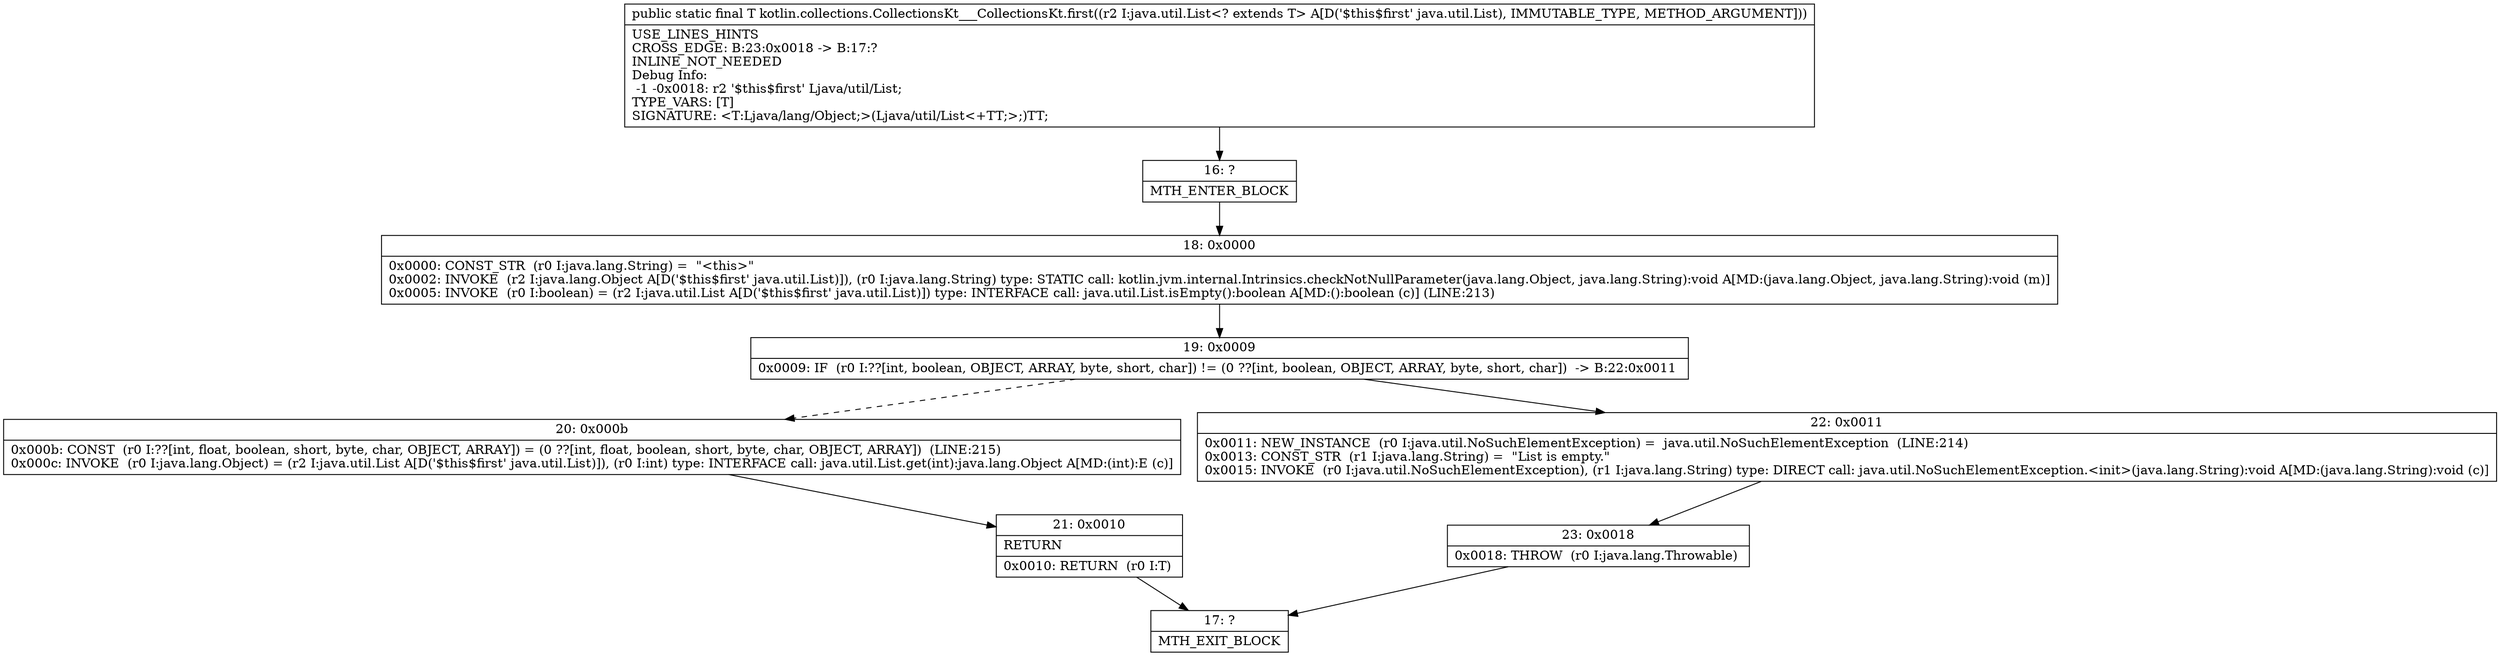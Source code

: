 digraph "CFG forkotlin.collections.CollectionsKt___CollectionsKt.first(Ljava\/util\/List;)Ljava\/lang\/Object;" {
Node_16 [shape=record,label="{16\:\ ?|MTH_ENTER_BLOCK\l}"];
Node_18 [shape=record,label="{18\:\ 0x0000|0x0000: CONST_STR  (r0 I:java.lang.String) =  \"\<this\>\" \l0x0002: INVOKE  (r2 I:java.lang.Object A[D('$this$first' java.util.List)]), (r0 I:java.lang.String) type: STATIC call: kotlin.jvm.internal.Intrinsics.checkNotNullParameter(java.lang.Object, java.lang.String):void A[MD:(java.lang.Object, java.lang.String):void (m)]\l0x0005: INVOKE  (r0 I:boolean) = (r2 I:java.util.List A[D('$this$first' java.util.List)]) type: INTERFACE call: java.util.List.isEmpty():boolean A[MD:():boolean (c)] (LINE:213)\l}"];
Node_19 [shape=record,label="{19\:\ 0x0009|0x0009: IF  (r0 I:??[int, boolean, OBJECT, ARRAY, byte, short, char]) != (0 ??[int, boolean, OBJECT, ARRAY, byte, short, char])  \-\> B:22:0x0011 \l}"];
Node_20 [shape=record,label="{20\:\ 0x000b|0x000b: CONST  (r0 I:??[int, float, boolean, short, byte, char, OBJECT, ARRAY]) = (0 ??[int, float, boolean, short, byte, char, OBJECT, ARRAY])  (LINE:215)\l0x000c: INVOKE  (r0 I:java.lang.Object) = (r2 I:java.util.List A[D('$this$first' java.util.List)]), (r0 I:int) type: INTERFACE call: java.util.List.get(int):java.lang.Object A[MD:(int):E (c)]\l}"];
Node_21 [shape=record,label="{21\:\ 0x0010|RETURN\l|0x0010: RETURN  (r0 I:T) \l}"];
Node_17 [shape=record,label="{17\:\ ?|MTH_EXIT_BLOCK\l}"];
Node_22 [shape=record,label="{22\:\ 0x0011|0x0011: NEW_INSTANCE  (r0 I:java.util.NoSuchElementException) =  java.util.NoSuchElementException  (LINE:214)\l0x0013: CONST_STR  (r1 I:java.lang.String) =  \"List is empty.\" \l0x0015: INVOKE  (r0 I:java.util.NoSuchElementException), (r1 I:java.lang.String) type: DIRECT call: java.util.NoSuchElementException.\<init\>(java.lang.String):void A[MD:(java.lang.String):void (c)]\l}"];
Node_23 [shape=record,label="{23\:\ 0x0018|0x0018: THROW  (r0 I:java.lang.Throwable) \l}"];
MethodNode[shape=record,label="{public static final T kotlin.collections.CollectionsKt___CollectionsKt.first((r2 I:java.util.List\<? extends T\> A[D('$this$first' java.util.List), IMMUTABLE_TYPE, METHOD_ARGUMENT]))  | USE_LINES_HINTS\lCROSS_EDGE: B:23:0x0018 \-\> B:17:?\lINLINE_NOT_NEEDED\lDebug Info:\l  \-1 \-0x0018: r2 '$this$first' Ljava\/util\/List;\lTYPE_VARS: [T]\lSIGNATURE: \<T:Ljava\/lang\/Object;\>(Ljava\/util\/List\<+TT;\>;)TT;\l}"];
MethodNode -> Node_16;Node_16 -> Node_18;
Node_18 -> Node_19;
Node_19 -> Node_20[style=dashed];
Node_19 -> Node_22;
Node_20 -> Node_21;
Node_21 -> Node_17;
Node_22 -> Node_23;
Node_23 -> Node_17;
}

